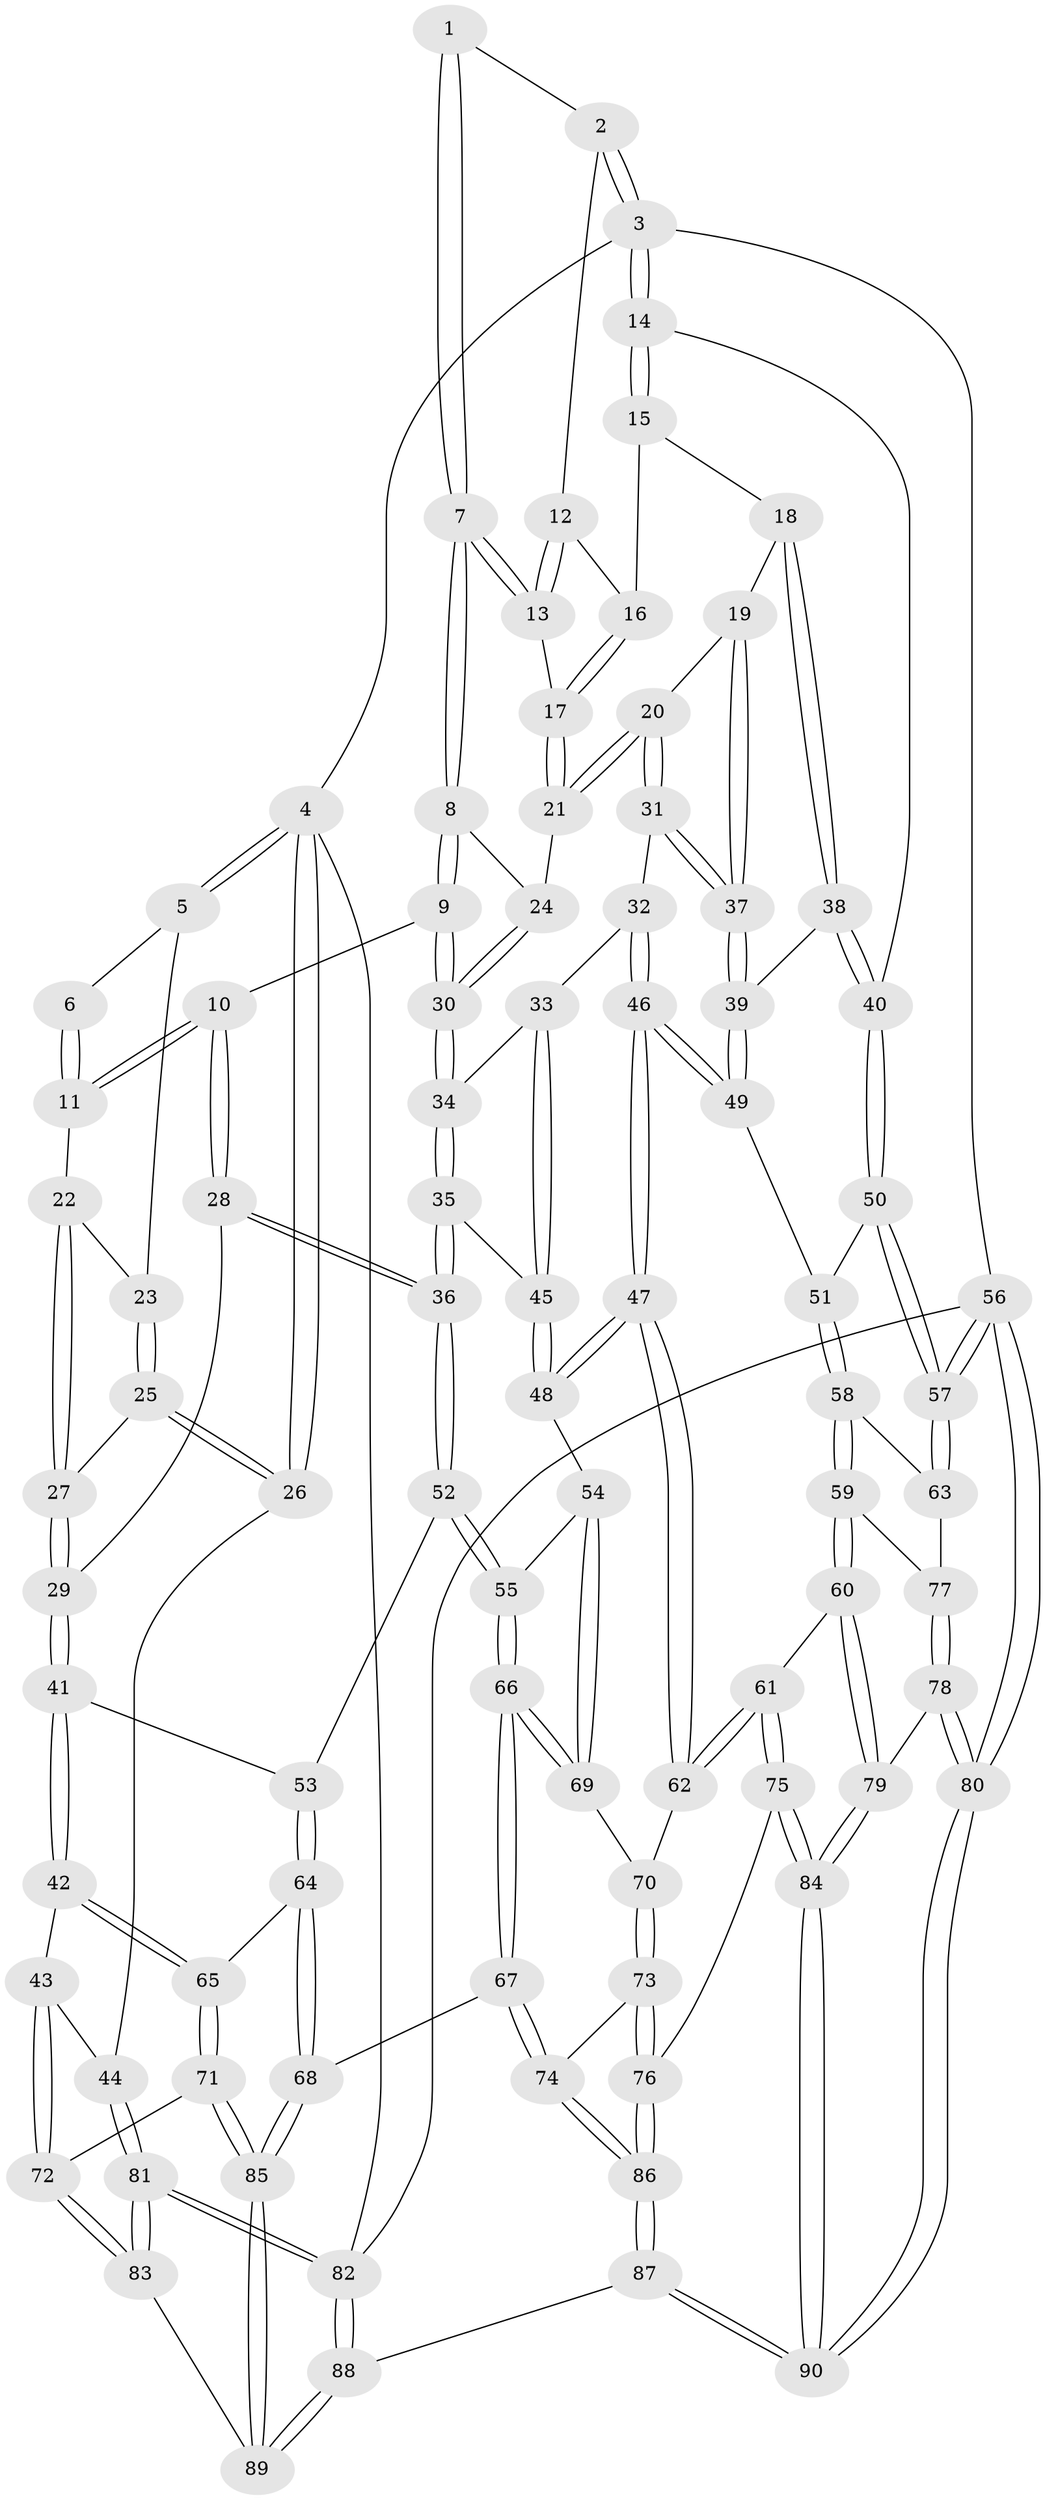 // Generated by graph-tools (version 1.1) at 2025/03/03/09/25 03:03:25]
// undirected, 90 vertices, 222 edges
graph export_dot {
graph [start="1"]
  node [color=gray90,style=filled];
  1 [pos="+0.36082085543622416+0"];
  2 [pos="+0.6537667868905117+0"];
  3 [pos="+1+0"];
  4 [pos="+0+0"];
  5 [pos="+0+0"];
  6 [pos="+0.3590392502658747+0"];
  7 [pos="+0.5128737595879329+0.17632498557756837"];
  8 [pos="+0.4811932493630609+0.22691452753830896"];
  9 [pos="+0.4129242744228333+0.26003382405879705"];
  10 [pos="+0.37001178902973314+0.2664784372733559"];
  11 [pos="+0.31239191641088276+0.2113374505848685"];
  12 [pos="+0.6503550596667464+0"];
  13 [pos="+0.6031841276504946+0.09510825862196036"];
  14 [pos="+1+0"];
  15 [pos="+0.7959103588276297+0.13518888705826507"];
  16 [pos="+0.7755123776455324+0.1341323703058953"];
  17 [pos="+0.7060783261656282+0.19477093804417328"];
  18 [pos="+0.8360763193043497+0.3292144444106443"];
  19 [pos="+0.7965568409410012+0.3323483022355431"];
  20 [pos="+0.7474570870205477+0.32992618969827187"];
  21 [pos="+0.7133484826828514+0.3053345731797667"];
  22 [pos="+0.27517835613400654+0.20686457176844794"];
  23 [pos="+0.1602862096676503+0.16432487724078657"];
  24 [pos="+0.6576914037060567+0.30602357489919374"];
  25 [pos="+0+0.31501674174491395"];
  26 [pos="+0+0.3300136297069444"];
  27 [pos="+0.10192413025462879+0.37502563645541004"];
  28 [pos="+0.31160198169834563+0.476532122922682"];
  29 [pos="+0.21917654476194853+0.49995747079938696"];
  30 [pos="+0.5599687447693049+0.42568091117905116"];
  31 [pos="+0.688597250748154+0.4651801169960707"];
  32 [pos="+0.6564870376230709+0.48775360648918836"];
  33 [pos="+0.5852881487543515+0.4751218005758129"];
  34 [pos="+0.5639220731271917+0.4645531577279295"];
  35 [pos="+0.4159002975195972+0.5465118888488062"];
  36 [pos="+0.3956831385072574+0.5539344890955697"];
  37 [pos="+0.7839000239633392+0.5256021328199472"];
  38 [pos="+0.9461068234610486+0.33944724544593774"];
  39 [pos="+0.7936323884271632+0.5368736800444628"];
  40 [pos="+1+0.3213255968688101"];
  41 [pos="+0.12429245382802881+0.6034359659953469"];
  42 [pos="+0.054845322898655895+0.6574134634562746"];
  43 [pos="+0.025094292751385087+0.6619911935790772"];
  44 [pos="+0+0.6585467022317163"];
  45 [pos="+0.5812264795463691+0.58093320530679"];
  46 [pos="+0.6822743634448403+0.6656541898860515"];
  47 [pos="+0.6619745724184224+0.685445477254773"];
  48 [pos="+0.6578118769590355+0.6839296481304302"];
  49 [pos="+0.8133905990011678+0.624083728578859"];
  50 [pos="+1+0.43705191490474127"];
  51 [pos="+0.8237961150894133+0.6269941525872229"];
  52 [pos="+0.40696091558893854+0.608555184521869"];
  53 [pos="+0.3072719812216417+0.7041193370772535"];
  54 [pos="+0.481409924123374+0.6667000085023825"];
  55 [pos="+0.4399280892799502+0.6526332795093697"];
  56 [pos="+1+1"];
  57 [pos="+1+0.7526316779613078"];
  58 [pos="+0.8841670107863879+0.7363101151971652"];
  59 [pos="+0.8212101236706885+0.8150686160318309"];
  60 [pos="+0.7877088600067719+0.8394828746324029"];
  61 [pos="+0.7116939385058044+0.793727868735053"];
  62 [pos="+0.6624128796828661+0.7197036039256518"];
  63 [pos="+0.9983791515162903+0.7672481729481713"];
  64 [pos="+0.2617079492436778+0.8213495649524827"];
  65 [pos="+0.23173115528669352+0.8148510794143268"];
  66 [pos="+0.4102736633804924+0.844272477514519"];
  67 [pos="+0.40551105441638924+0.8507716557257289"];
  68 [pos="+0.3039366166003045+0.8579140279719669"];
  69 [pos="+0.5332463834678+0.8076168637966468"];
  70 [pos="+0.5728129678048751+0.8114481983901246"];
  71 [pos="+0.13007989457363442+0.9100893647219026"];
  72 [pos="+0.10614218373365863+0.9178914116917306"];
  73 [pos="+0.583156204426117+0.8744942109744213"];
  74 [pos="+0.4333003765751948+0.8937047100476547"];
  75 [pos="+0.6361246800393497+0.9296676640412224"];
  76 [pos="+0.6013478621245097+0.9139482766744121"];
  77 [pos="+0.9189324962513747+0.8636718925419743"];
  78 [pos="+0.9156443674904139+0.8824959856830785"];
  79 [pos="+0.7962319077181502+0.913140840977048"];
  80 [pos="+1+1"];
  81 [pos="+0+1"];
  82 [pos="+0+1"];
  83 [pos="+0.10217378504279954+0.9219276044753155"];
  84 [pos="+0.7663522239392009+1"];
  85 [pos="+0.2676085794961595+1"];
  86 [pos="+0.4720022817355692+0.9839098683574894"];
  87 [pos="+0.4474010814748271+1"];
  88 [pos="+0.286259112875332+1"];
  89 [pos="+0.2723584501197895+1"];
  90 [pos="+0.8042915311834103+1"];
  1 -- 2;
  1 -- 7;
  1 -- 7;
  2 -- 3;
  2 -- 3;
  2 -- 12;
  3 -- 4;
  3 -- 14;
  3 -- 14;
  3 -- 56;
  4 -- 5;
  4 -- 5;
  4 -- 26;
  4 -- 26;
  4 -- 82;
  5 -- 6;
  5 -- 23;
  6 -- 11;
  6 -- 11;
  7 -- 8;
  7 -- 8;
  7 -- 13;
  7 -- 13;
  8 -- 9;
  8 -- 9;
  8 -- 24;
  9 -- 10;
  9 -- 30;
  9 -- 30;
  10 -- 11;
  10 -- 11;
  10 -- 28;
  10 -- 28;
  11 -- 22;
  12 -- 13;
  12 -- 13;
  12 -- 16;
  13 -- 17;
  14 -- 15;
  14 -- 15;
  14 -- 40;
  15 -- 16;
  15 -- 18;
  16 -- 17;
  16 -- 17;
  17 -- 21;
  17 -- 21;
  18 -- 19;
  18 -- 38;
  18 -- 38;
  19 -- 20;
  19 -- 37;
  19 -- 37;
  20 -- 21;
  20 -- 21;
  20 -- 31;
  20 -- 31;
  21 -- 24;
  22 -- 23;
  22 -- 27;
  22 -- 27;
  23 -- 25;
  23 -- 25;
  24 -- 30;
  24 -- 30;
  25 -- 26;
  25 -- 26;
  25 -- 27;
  26 -- 44;
  27 -- 29;
  27 -- 29;
  28 -- 29;
  28 -- 36;
  28 -- 36;
  29 -- 41;
  29 -- 41;
  30 -- 34;
  30 -- 34;
  31 -- 32;
  31 -- 37;
  31 -- 37;
  32 -- 33;
  32 -- 46;
  32 -- 46;
  33 -- 34;
  33 -- 45;
  33 -- 45;
  34 -- 35;
  34 -- 35;
  35 -- 36;
  35 -- 36;
  35 -- 45;
  36 -- 52;
  36 -- 52;
  37 -- 39;
  37 -- 39;
  38 -- 39;
  38 -- 40;
  38 -- 40;
  39 -- 49;
  39 -- 49;
  40 -- 50;
  40 -- 50;
  41 -- 42;
  41 -- 42;
  41 -- 53;
  42 -- 43;
  42 -- 65;
  42 -- 65;
  43 -- 44;
  43 -- 72;
  43 -- 72;
  44 -- 81;
  44 -- 81;
  45 -- 48;
  45 -- 48;
  46 -- 47;
  46 -- 47;
  46 -- 49;
  46 -- 49;
  47 -- 48;
  47 -- 48;
  47 -- 62;
  47 -- 62;
  48 -- 54;
  49 -- 51;
  50 -- 51;
  50 -- 57;
  50 -- 57;
  51 -- 58;
  51 -- 58;
  52 -- 53;
  52 -- 55;
  52 -- 55;
  53 -- 64;
  53 -- 64;
  54 -- 55;
  54 -- 69;
  54 -- 69;
  55 -- 66;
  55 -- 66;
  56 -- 57;
  56 -- 57;
  56 -- 80;
  56 -- 80;
  56 -- 82;
  57 -- 63;
  57 -- 63;
  58 -- 59;
  58 -- 59;
  58 -- 63;
  59 -- 60;
  59 -- 60;
  59 -- 77;
  60 -- 61;
  60 -- 79;
  60 -- 79;
  61 -- 62;
  61 -- 62;
  61 -- 75;
  61 -- 75;
  62 -- 70;
  63 -- 77;
  64 -- 65;
  64 -- 68;
  64 -- 68;
  65 -- 71;
  65 -- 71;
  66 -- 67;
  66 -- 67;
  66 -- 69;
  66 -- 69;
  67 -- 68;
  67 -- 74;
  67 -- 74;
  68 -- 85;
  68 -- 85;
  69 -- 70;
  70 -- 73;
  70 -- 73;
  71 -- 72;
  71 -- 85;
  71 -- 85;
  72 -- 83;
  72 -- 83;
  73 -- 74;
  73 -- 76;
  73 -- 76;
  74 -- 86;
  74 -- 86;
  75 -- 76;
  75 -- 84;
  75 -- 84;
  76 -- 86;
  76 -- 86;
  77 -- 78;
  77 -- 78;
  78 -- 79;
  78 -- 80;
  78 -- 80;
  79 -- 84;
  79 -- 84;
  80 -- 90;
  80 -- 90;
  81 -- 82;
  81 -- 82;
  81 -- 83;
  81 -- 83;
  82 -- 88;
  82 -- 88;
  83 -- 89;
  84 -- 90;
  84 -- 90;
  85 -- 89;
  85 -- 89;
  86 -- 87;
  86 -- 87;
  87 -- 88;
  87 -- 90;
  87 -- 90;
  88 -- 89;
  88 -- 89;
}
